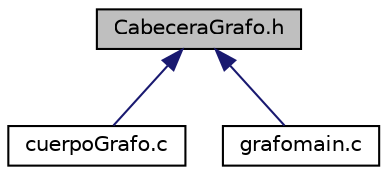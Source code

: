 digraph "CabeceraGrafo.h"
{
 // LATEX_PDF_SIZE
  edge [fontname="Helvetica",fontsize="10",labelfontname="Helvetica",labelfontsize="10"];
  node [fontname="Helvetica",fontsize="10",shape=record];
  Node1 [label="CabeceraGrafo.h",height=0.2,width=0.4,color="black", fillcolor="grey75", style="filled", fontcolor="black",tooltip="esta es la cabecera que contiene todas las funciones requeridas para mandar a llamar las partes de co..."];
  Node1 -> Node2 [dir="back",color="midnightblue",fontsize="10",style="solid",fontname="Helvetica"];
  Node2 [label="cuerpoGrafo.c",height=0.2,width=0.4,color="black", fillcolor="white", style="filled",URL="$cuerpo_grafo_8c.html",tooltip="fichero de funciones"];
  Node1 -> Node3 [dir="back",color="midnightblue",fontsize="10",style="solid",fontname="Helvetica"];
  Node3 [label="grafomain.c",height=0.2,width=0.4,color="black", fillcolor="white", style="filled",URL="$grafomain_8c.html",tooltip="fichero principal"];
}
